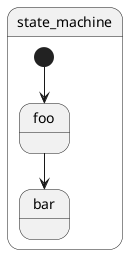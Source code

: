 {
  "sha1": "1h9b9gynlns4s7e5eipms5zkuvk8so4",
  "insertion": {
    "when": "2024-05-30T20:48:19.690Z",
    "url": "https://forum.plantuml.net/15340/add-capability-to-nest-state-diagrams-in-package-or-frame",
    "user": "plantuml@gmail.com"
  }
}
@startuml
state state_machine {
    state foo
    state bar
    [*] --> foo
    foo --> bar
}
@enduml

